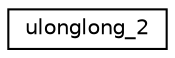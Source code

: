 digraph "Graphical Class Hierarchy"
{
  edge [fontname="Helvetica",fontsize="10",labelfontname="Helvetica",labelfontsize="10"];
  node [fontname="Helvetica",fontsize="10",shape=record];
  rankdir="LR";
  Node1 [label="ulonglong_2",height=0.2,width=0.4,color="black", fillcolor="white", style="filled",URL="$classulonglong__2.html"];
}
